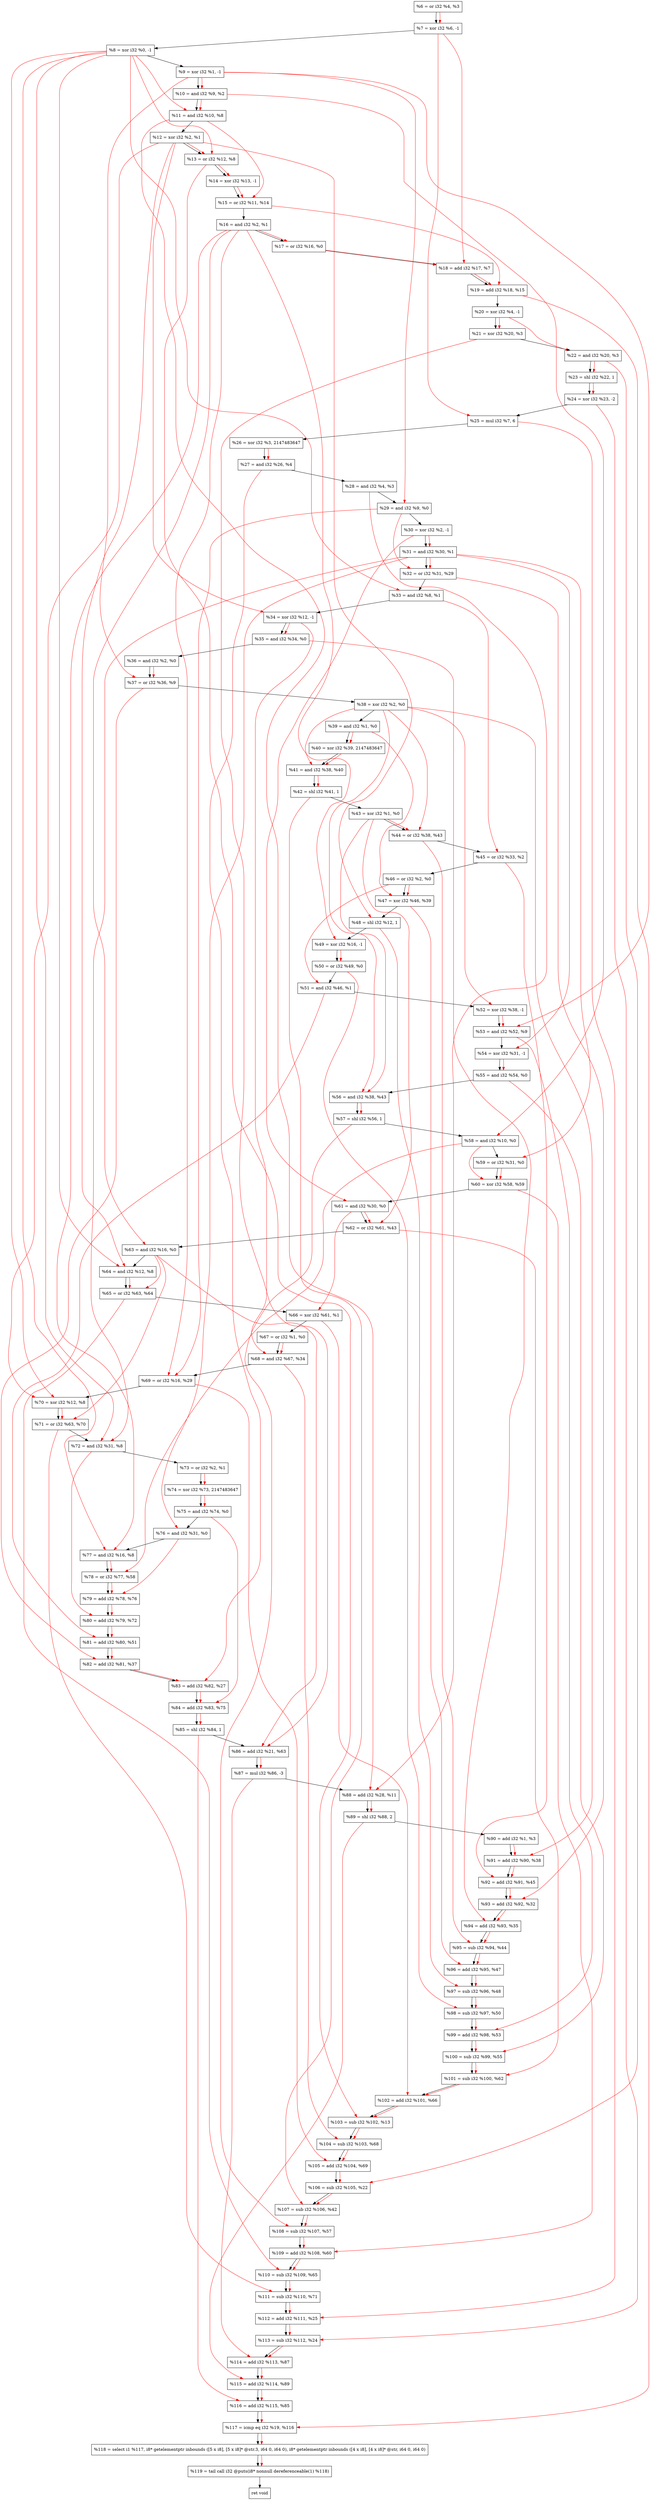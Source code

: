 digraph "DFG for'crackme' function" {
	Node0x1344ed0[shape=record, label="  %6 = or i32 %4, %3"];
	Node0x1345550[shape=record, label="  %7 = xor i32 %6, -1"];
	Node0x13455c0[shape=record, label="  %8 = xor i32 %0, -1"];
	Node0x1345630[shape=record, label="  %9 = xor i32 %1, -1"];
	Node0x13456a0[shape=record, label="  %10 = and i32 %9, %2"];
	Node0x1345710[shape=record, label="  %11 = and i32 %10, %8"];
	Node0x1345780[shape=record, label="  %12 = xor i32 %2, %1"];
	Node0x13457f0[shape=record, label="  %13 = or i32 %12, %8"];
	Node0x1345860[shape=record, label="  %14 = xor i32 %13, -1"];
	Node0x13458d0[shape=record, label="  %15 = or i32 %11, %14"];
	Node0x1345940[shape=record, label="  %16 = and i32 %2, %1"];
	Node0x13459b0[shape=record, label="  %17 = or i32 %16, %0"];
	Node0x1345a20[shape=record, label="  %18 = add i32 %17, %7"];
	Node0x1345a90[shape=record, label="  %19 = add i32 %18, %15"];
	Node0x1345b00[shape=record, label="  %20 = xor i32 %4, -1"];
	Node0x1345b70[shape=record, label="  %21 = xor i32 %20, %3"];
	Node0x1345be0[shape=record, label="  %22 = and i32 %20, %3"];
	Node0x1345c80[shape=record, label="  %23 = shl i32 %22, 1"];
	Node0x1345d20[shape=record, label="  %24 = xor i32 %23, -2"];
	Node0x1345dc0[shape=record, label="  %25 = mul i32 %7, 6"];
	Node0x1345e60[shape=record, label="  %26 = xor i32 %3, 2147483647"];
	Node0x1345ed0[shape=record, label="  %27 = and i32 %26, %4"];
	Node0x1345f40[shape=record, label="  %28 = and i32 %4, %3"];
	Node0x1345fb0[shape=record, label="  %29 = and i32 %9, %0"];
	Node0x1346020[shape=record, label="  %30 = xor i32 %2, -1"];
	Node0x1346090[shape=record, label="  %31 = and i32 %30, %1"];
	Node0x1346100[shape=record, label="  %32 = or i32 %31, %29"];
	Node0x1346380[shape=record, label="  %33 = and i32 %8, %1"];
	Node0x13463f0[shape=record, label="  %34 = xor i32 %12, -1"];
	Node0x1346460[shape=record, label="  %35 = and i32 %34, %0"];
	Node0x13464d0[shape=record, label="  %36 = and i32 %2, %0"];
	Node0x1346540[shape=record, label="  %37 = or i32 %36, %9"];
	Node0x13465b0[shape=record, label="  %38 = xor i32 %2, %0"];
	Node0x1346620[shape=record, label="  %39 = and i32 %1, %0"];
	Node0x1346690[shape=record, label="  %40 = xor i32 %39, 2147483647"];
	Node0x1346700[shape=record, label="  %41 = and i32 %38, %40"];
	Node0x1346770[shape=record, label="  %42 = shl i32 %41, 1"];
	Node0x13467e0[shape=record, label="  %43 = xor i32 %1, %0"];
	Node0x1346850[shape=record, label="  %44 = or i32 %38, %43"];
	Node0x13468c0[shape=record, label="  %45 = or i32 %33, %2"];
	Node0x1346930[shape=record, label="  %46 = or i32 %2, %0"];
	Node0x13469a0[shape=record, label="  %47 = xor i32 %46, %39"];
	Node0x1346a10[shape=record, label="  %48 = shl i32 %12, 1"];
	Node0x1346a80[shape=record, label="  %49 = xor i32 %16, -1"];
	Node0x1346af0[shape=record, label="  %50 = or i32 %49, %0"];
	Node0x1346b60[shape=record, label="  %51 = and i32 %46, %1"];
	Node0x1346bd0[shape=record, label="  %52 = xor i32 %38, -1"];
	Node0x1346c40[shape=record, label="  %53 = and i32 %52, %9"];
	Node0x1346cb0[shape=record, label="  %54 = xor i32 %31, -1"];
	Node0x1346d20[shape=record, label="  %55 = and i32 %54, %0"];
	Node0x1346d90[shape=record, label="  %56 = and i32 %38, %43"];
	Node0x1346e00[shape=record, label="  %57 = shl i32 %56, 1"];
	Node0x1346e70[shape=record, label="  %58 = and i32 %10, %0"];
	Node0x1346ee0[shape=record, label="  %59 = or i32 %31, %0"];
	Node0x1346f50[shape=record, label="  %60 = xor i32 %58, %59"];
	Node0x1346fc0[shape=record, label="  %61 = and i32 %30, %0"];
	Node0x1347030[shape=record, label="  %62 = or i32 %61, %43"];
	Node0x13470a0[shape=record, label="  %63 = and i32 %16, %0"];
	Node0x1347110[shape=record, label="  %64 = and i32 %12, %8"];
	Node0x1347590[shape=record, label="  %65 = or i32 %63, %64"];
	Node0x1347600[shape=record, label="  %66 = xor i32 %61, %1"];
	Node0x1347670[shape=record, label="  %67 = or i32 %1, %0"];
	Node0x13476e0[shape=record, label="  %68 = and i32 %67, %34"];
	Node0x1347750[shape=record, label="  %69 = or i32 %16, %29"];
	Node0x13477c0[shape=record, label="  %70 = xor i32 %12, %8"];
	Node0x1347830[shape=record, label="  %71 = or i32 %63, %70"];
	Node0x13478a0[shape=record, label="  %72 = and i32 %31, %8"];
	Node0x1347910[shape=record, label="  %73 = or i32 %2, %1"];
	Node0x1347980[shape=record, label="  %74 = xor i32 %73, 2147483647"];
	Node0x13479f0[shape=record, label="  %75 = and i32 %74, %0"];
	Node0x1347a60[shape=record, label="  %76 = and i32 %31, %0"];
	Node0x1347ad0[shape=record, label="  %77 = and i32 %16, %8"];
	Node0x1347b40[shape=record, label="  %78 = or i32 %77, %58"];
	Node0x1347bb0[shape=record, label="  %79 = add i32 %78, %76"];
	Node0x1347c20[shape=record, label="  %80 = add i32 %79, %72"];
	Node0x1347c90[shape=record, label="  %81 = add i32 %80, %51"];
	Node0x1347d00[shape=record, label="  %82 = add i32 %81, %37"];
	Node0x1347d70[shape=record, label="  %83 = add i32 %82, %27"];
	Node0x1347de0[shape=record, label="  %84 = add i32 %83, %75"];
	Node0x1347e50[shape=record, label="  %85 = shl i32 %84, 1"];
	Node0x1347ec0[shape=record, label="  %86 = add i32 %21, %63"];
	Node0x1347f60[shape=record, label="  %87 = mul i32 %86, -3"];
	Node0x1347fd0[shape=record, label="  %88 = add i32 %28, %11"];
	Node0x1348070[shape=record, label="  %89 = shl i32 %88, 2"];
	Node0x13480e0[shape=record, label="  %90 = add i32 %1, %3"];
	Node0x1348150[shape=record, label="  %91 = add i32 %90, %38"];
	Node0x13481c0[shape=record, label="  %92 = add i32 %91, %45"];
	Node0x1348230[shape=record, label="  %93 = add i32 %92, %32"];
	Node0x13482a0[shape=record, label="  %94 = add i32 %93, %35"];
	Node0x1348310[shape=record, label="  %95 = sub i32 %94, %44"];
	Node0x1348380[shape=record, label="  %96 = add i32 %95, %47"];
	Node0x13483f0[shape=record, label="  %97 = sub i32 %96, %48"];
	Node0x1348460[shape=record, label="  %98 = sub i32 %97, %50"];
	Node0x13484d0[shape=record, label="  %99 = add i32 %98, %53"];
	Node0x1348540[shape=record, label="  %100 = sub i32 %99, %55"];
	Node0x13485b0[shape=record, label="  %101 = sub i32 %100, %62"];
	Node0x1348620[shape=record, label="  %102 = add i32 %101, %66"];
	Node0x1348690[shape=record, label="  %103 = sub i32 %102, %13"];
	Node0x1348700[shape=record, label="  %104 = sub i32 %103, %68"];
	Node0x1348770[shape=record, label="  %105 = add i32 %104, %69"];
	Node0x13487e0[shape=record, label="  %106 = sub i32 %105, %22"];
	Node0x1348850[shape=record, label="  %107 = sub i32 %106, %42"];
	Node0x13488c0[shape=record, label="  %108 = sub i32 %107, %57"];
	Node0x1348930[shape=record, label="  %109 = add i32 %108, %60"];
	Node0x13489a0[shape=record, label="  %110 = sub i32 %109, %65"];
	Node0x1348a10[shape=record, label="  %111 = sub i32 %110, %71"];
	Node0x1348a80[shape=record, label="  %112 = add i32 %111, %25"];
	Node0x1348af0[shape=record, label="  %113 = sub i32 %112, %24"];
	Node0x1348b60[shape=record, label="  %114 = add i32 %113, %87"];
	Node0x1348bd0[shape=record, label="  %115 = add i32 %114, %89"];
	Node0x1348c40[shape=record, label="  %116 = add i32 %115, %85"];
	Node0x1348cb0[shape=record, label="  %117 = icmp eq i32 %19, %116"];
	Node0x12e5268[shape=record, label="  %118 = select i1 %117, i8* getelementptr inbounds ([5 x i8], [5 x i8]* @str.3, i64 0, i64 0), i8* getelementptr inbounds ([4 x i8], [4 x i8]* @str, i64 0, i64 0)"];
	Node0x1348f40[shape=record, label="  %119 = tail call i32 @puts(i8* nonnull dereferenceable(1) %118)"];
	Node0x1348f90[shape=record, label="  ret void"];
	Node0x1344ed0 -> Node0x1345550;
	Node0x1345550 -> Node0x13455c0;
	Node0x13455c0 -> Node0x1345630;
	Node0x1345630 -> Node0x13456a0;
	Node0x13456a0 -> Node0x1345710;
	Node0x1345710 -> Node0x1345780;
	Node0x1345780 -> Node0x13457f0;
	Node0x13457f0 -> Node0x1345860;
	Node0x1345860 -> Node0x13458d0;
	Node0x13458d0 -> Node0x1345940;
	Node0x1345940 -> Node0x13459b0;
	Node0x13459b0 -> Node0x1345a20;
	Node0x1345a20 -> Node0x1345a90;
	Node0x1345a90 -> Node0x1345b00;
	Node0x1345b00 -> Node0x1345b70;
	Node0x1345b70 -> Node0x1345be0;
	Node0x1345be0 -> Node0x1345c80;
	Node0x1345c80 -> Node0x1345d20;
	Node0x1345d20 -> Node0x1345dc0;
	Node0x1345dc0 -> Node0x1345e60;
	Node0x1345e60 -> Node0x1345ed0;
	Node0x1345ed0 -> Node0x1345f40;
	Node0x1345f40 -> Node0x1345fb0;
	Node0x1345fb0 -> Node0x1346020;
	Node0x1346020 -> Node0x1346090;
	Node0x1346090 -> Node0x1346100;
	Node0x1346100 -> Node0x1346380;
	Node0x1346380 -> Node0x13463f0;
	Node0x13463f0 -> Node0x1346460;
	Node0x1346460 -> Node0x13464d0;
	Node0x13464d0 -> Node0x1346540;
	Node0x1346540 -> Node0x13465b0;
	Node0x13465b0 -> Node0x1346620;
	Node0x1346620 -> Node0x1346690;
	Node0x1346690 -> Node0x1346700;
	Node0x1346700 -> Node0x1346770;
	Node0x1346770 -> Node0x13467e0;
	Node0x13467e0 -> Node0x1346850;
	Node0x1346850 -> Node0x13468c0;
	Node0x13468c0 -> Node0x1346930;
	Node0x1346930 -> Node0x13469a0;
	Node0x13469a0 -> Node0x1346a10;
	Node0x1346a10 -> Node0x1346a80;
	Node0x1346a80 -> Node0x1346af0;
	Node0x1346af0 -> Node0x1346b60;
	Node0x1346b60 -> Node0x1346bd0;
	Node0x1346bd0 -> Node0x1346c40;
	Node0x1346c40 -> Node0x1346cb0;
	Node0x1346cb0 -> Node0x1346d20;
	Node0x1346d20 -> Node0x1346d90;
	Node0x1346d90 -> Node0x1346e00;
	Node0x1346e00 -> Node0x1346e70;
	Node0x1346e70 -> Node0x1346ee0;
	Node0x1346ee0 -> Node0x1346f50;
	Node0x1346f50 -> Node0x1346fc0;
	Node0x1346fc0 -> Node0x1347030;
	Node0x1347030 -> Node0x13470a0;
	Node0x13470a0 -> Node0x1347110;
	Node0x1347110 -> Node0x1347590;
	Node0x1347590 -> Node0x1347600;
	Node0x1347600 -> Node0x1347670;
	Node0x1347670 -> Node0x13476e0;
	Node0x13476e0 -> Node0x1347750;
	Node0x1347750 -> Node0x13477c0;
	Node0x13477c0 -> Node0x1347830;
	Node0x1347830 -> Node0x13478a0;
	Node0x13478a0 -> Node0x1347910;
	Node0x1347910 -> Node0x1347980;
	Node0x1347980 -> Node0x13479f0;
	Node0x13479f0 -> Node0x1347a60;
	Node0x1347a60 -> Node0x1347ad0;
	Node0x1347ad0 -> Node0x1347b40;
	Node0x1347b40 -> Node0x1347bb0;
	Node0x1347bb0 -> Node0x1347c20;
	Node0x1347c20 -> Node0x1347c90;
	Node0x1347c90 -> Node0x1347d00;
	Node0x1347d00 -> Node0x1347d70;
	Node0x1347d70 -> Node0x1347de0;
	Node0x1347de0 -> Node0x1347e50;
	Node0x1347e50 -> Node0x1347ec0;
	Node0x1347ec0 -> Node0x1347f60;
	Node0x1347f60 -> Node0x1347fd0;
	Node0x1347fd0 -> Node0x1348070;
	Node0x1348070 -> Node0x13480e0;
	Node0x13480e0 -> Node0x1348150;
	Node0x1348150 -> Node0x13481c0;
	Node0x13481c0 -> Node0x1348230;
	Node0x1348230 -> Node0x13482a0;
	Node0x13482a0 -> Node0x1348310;
	Node0x1348310 -> Node0x1348380;
	Node0x1348380 -> Node0x13483f0;
	Node0x13483f0 -> Node0x1348460;
	Node0x1348460 -> Node0x13484d0;
	Node0x13484d0 -> Node0x1348540;
	Node0x1348540 -> Node0x13485b0;
	Node0x13485b0 -> Node0x1348620;
	Node0x1348620 -> Node0x1348690;
	Node0x1348690 -> Node0x1348700;
	Node0x1348700 -> Node0x1348770;
	Node0x1348770 -> Node0x13487e0;
	Node0x13487e0 -> Node0x1348850;
	Node0x1348850 -> Node0x13488c0;
	Node0x13488c0 -> Node0x1348930;
	Node0x1348930 -> Node0x13489a0;
	Node0x13489a0 -> Node0x1348a10;
	Node0x1348a10 -> Node0x1348a80;
	Node0x1348a80 -> Node0x1348af0;
	Node0x1348af0 -> Node0x1348b60;
	Node0x1348b60 -> Node0x1348bd0;
	Node0x1348bd0 -> Node0x1348c40;
	Node0x1348c40 -> Node0x1348cb0;
	Node0x1348cb0 -> Node0x12e5268;
	Node0x12e5268 -> Node0x1348f40;
	Node0x1348f40 -> Node0x1348f90;
edge [color=red]
	Node0x1344ed0 -> Node0x1345550;
	Node0x1345630 -> Node0x13456a0;
	Node0x13456a0 -> Node0x1345710;
	Node0x13455c0 -> Node0x1345710;
	Node0x1345780 -> Node0x13457f0;
	Node0x13455c0 -> Node0x13457f0;
	Node0x13457f0 -> Node0x1345860;
	Node0x1345710 -> Node0x13458d0;
	Node0x1345860 -> Node0x13458d0;
	Node0x1345940 -> Node0x13459b0;
	Node0x13459b0 -> Node0x1345a20;
	Node0x1345550 -> Node0x1345a20;
	Node0x1345a20 -> Node0x1345a90;
	Node0x13458d0 -> Node0x1345a90;
	Node0x1345b00 -> Node0x1345b70;
	Node0x1345b00 -> Node0x1345be0;
	Node0x1345be0 -> Node0x1345c80;
	Node0x1345c80 -> Node0x1345d20;
	Node0x1345550 -> Node0x1345dc0;
	Node0x1345e60 -> Node0x1345ed0;
	Node0x1345630 -> Node0x1345fb0;
	Node0x1346020 -> Node0x1346090;
	Node0x1346090 -> Node0x1346100;
	Node0x1345fb0 -> Node0x1346100;
	Node0x13455c0 -> Node0x1346380;
	Node0x1345780 -> Node0x13463f0;
	Node0x13463f0 -> Node0x1346460;
	Node0x13464d0 -> Node0x1346540;
	Node0x1345630 -> Node0x1346540;
	Node0x1346620 -> Node0x1346690;
	Node0x13465b0 -> Node0x1346700;
	Node0x1346690 -> Node0x1346700;
	Node0x1346700 -> Node0x1346770;
	Node0x13465b0 -> Node0x1346850;
	Node0x13467e0 -> Node0x1346850;
	Node0x1346380 -> Node0x13468c0;
	Node0x1346930 -> Node0x13469a0;
	Node0x1346620 -> Node0x13469a0;
	Node0x1345780 -> Node0x1346a10;
	Node0x1345940 -> Node0x1346a80;
	Node0x1346a80 -> Node0x1346af0;
	Node0x1346930 -> Node0x1346b60;
	Node0x13465b0 -> Node0x1346bd0;
	Node0x1346bd0 -> Node0x1346c40;
	Node0x1345630 -> Node0x1346c40;
	Node0x1346090 -> Node0x1346cb0;
	Node0x1346cb0 -> Node0x1346d20;
	Node0x13465b0 -> Node0x1346d90;
	Node0x13467e0 -> Node0x1346d90;
	Node0x1346d90 -> Node0x1346e00;
	Node0x13456a0 -> Node0x1346e70;
	Node0x1346090 -> Node0x1346ee0;
	Node0x1346e70 -> Node0x1346f50;
	Node0x1346ee0 -> Node0x1346f50;
	Node0x1346020 -> Node0x1346fc0;
	Node0x1346fc0 -> Node0x1347030;
	Node0x13467e0 -> Node0x1347030;
	Node0x1345940 -> Node0x13470a0;
	Node0x1345780 -> Node0x1347110;
	Node0x13455c0 -> Node0x1347110;
	Node0x13470a0 -> Node0x1347590;
	Node0x1347110 -> Node0x1347590;
	Node0x1346fc0 -> Node0x1347600;
	Node0x1347670 -> Node0x13476e0;
	Node0x13463f0 -> Node0x13476e0;
	Node0x1345940 -> Node0x1347750;
	Node0x1345fb0 -> Node0x1347750;
	Node0x1345780 -> Node0x13477c0;
	Node0x13455c0 -> Node0x13477c0;
	Node0x13470a0 -> Node0x1347830;
	Node0x13477c0 -> Node0x1347830;
	Node0x1346090 -> Node0x13478a0;
	Node0x13455c0 -> Node0x13478a0;
	Node0x1347910 -> Node0x1347980;
	Node0x1347980 -> Node0x13479f0;
	Node0x1346090 -> Node0x1347a60;
	Node0x1345940 -> Node0x1347ad0;
	Node0x13455c0 -> Node0x1347ad0;
	Node0x1347ad0 -> Node0x1347b40;
	Node0x1346e70 -> Node0x1347b40;
	Node0x1347b40 -> Node0x1347bb0;
	Node0x1347a60 -> Node0x1347bb0;
	Node0x1347bb0 -> Node0x1347c20;
	Node0x13478a0 -> Node0x1347c20;
	Node0x1347c20 -> Node0x1347c90;
	Node0x1346b60 -> Node0x1347c90;
	Node0x1347c90 -> Node0x1347d00;
	Node0x1346540 -> Node0x1347d00;
	Node0x1347d00 -> Node0x1347d70;
	Node0x1345ed0 -> Node0x1347d70;
	Node0x1347d70 -> Node0x1347de0;
	Node0x13479f0 -> Node0x1347de0;
	Node0x1347de0 -> Node0x1347e50;
	Node0x1345b70 -> Node0x1347ec0;
	Node0x13470a0 -> Node0x1347ec0;
	Node0x1347ec0 -> Node0x1347f60;
	Node0x1345f40 -> Node0x1347fd0;
	Node0x1345710 -> Node0x1347fd0;
	Node0x1347fd0 -> Node0x1348070;
	Node0x13480e0 -> Node0x1348150;
	Node0x13465b0 -> Node0x1348150;
	Node0x1348150 -> Node0x13481c0;
	Node0x13468c0 -> Node0x13481c0;
	Node0x13481c0 -> Node0x1348230;
	Node0x1346100 -> Node0x1348230;
	Node0x1348230 -> Node0x13482a0;
	Node0x1346460 -> Node0x13482a0;
	Node0x13482a0 -> Node0x1348310;
	Node0x1346850 -> Node0x1348310;
	Node0x1348310 -> Node0x1348380;
	Node0x13469a0 -> Node0x1348380;
	Node0x1348380 -> Node0x13483f0;
	Node0x1346a10 -> Node0x13483f0;
	Node0x13483f0 -> Node0x1348460;
	Node0x1346af0 -> Node0x1348460;
	Node0x1348460 -> Node0x13484d0;
	Node0x1346c40 -> Node0x13484d0;
	Node0x13484d0 -> Node0x1348540;
	Node0x1346d20 -> Node0x1348540;
	Node0x1348540 -> Node0x13485b0;
	Node0x1347030 -> Node0x13485b0;
	Node0x13485b0 -> Node0x1348620;
	Node0x1347600 -> Node0x1348620;
	Node0x1348620 -> Node0x1348690;
	Node0x13457f0 -> Node0x1348690;
	Node0x1348690 -> Node0x1348700;
	Node0x13476e0 -> Node0x1348700;
	Node0x1348700 -> Node0x1348770;
	Node0x1347750 -> Node0x1348770;
	Node0x1348770 -> Node0x13487e0;
	Node0x1345be0 -> Node0x13487e0;
	Node0x13487e0 -> Node0x1348850;
	Node0x1346770 -> Node0x1348850;
	Node0x1348850 -> Node0x13488c0;
	Node0x1346e00 -> Node0x13488c0;
	Node0x13488c0 -> Node0x1348930;
	Node0x1346f50 -> Node0x1348930;
	Node0x1348930 -> Node0x13489a0;
	Node0x1347590 -> Node0x13489a0;
	Node0x13489a0 -> Node0x1348a10;
	Node0x1347830 -> Node0x1348a10;
	Node0x1348a10 -> Node0x1348a80;
	Node0x1345dc0 -> Node0x1348a80;
	Node0x1348a80 -> Node0x1348af0;
	Node0x1345d20 -> Node0x1348af0;
	Node0x1348af0 -> Node0x1348b60;
	Node0x1347f60 -> Node0x1348b60;
	Node0x1348b60 -> Node0x1348bd0;
	Node0x1348070 -> Node0x1348bd0;
	Node0x1348bd0 -> Node0x1348c40;
	Node0x1347e50 -> Node0x1348c40;
	Node0x1345a90 -> Node0x1348cb0;
	Node0x1348c40 -> Node0x1348cb0;
	Node0x1348cb0 -> Node0x12e5268;
	Node0x12e5268 -> Node0x1348f40;
}
